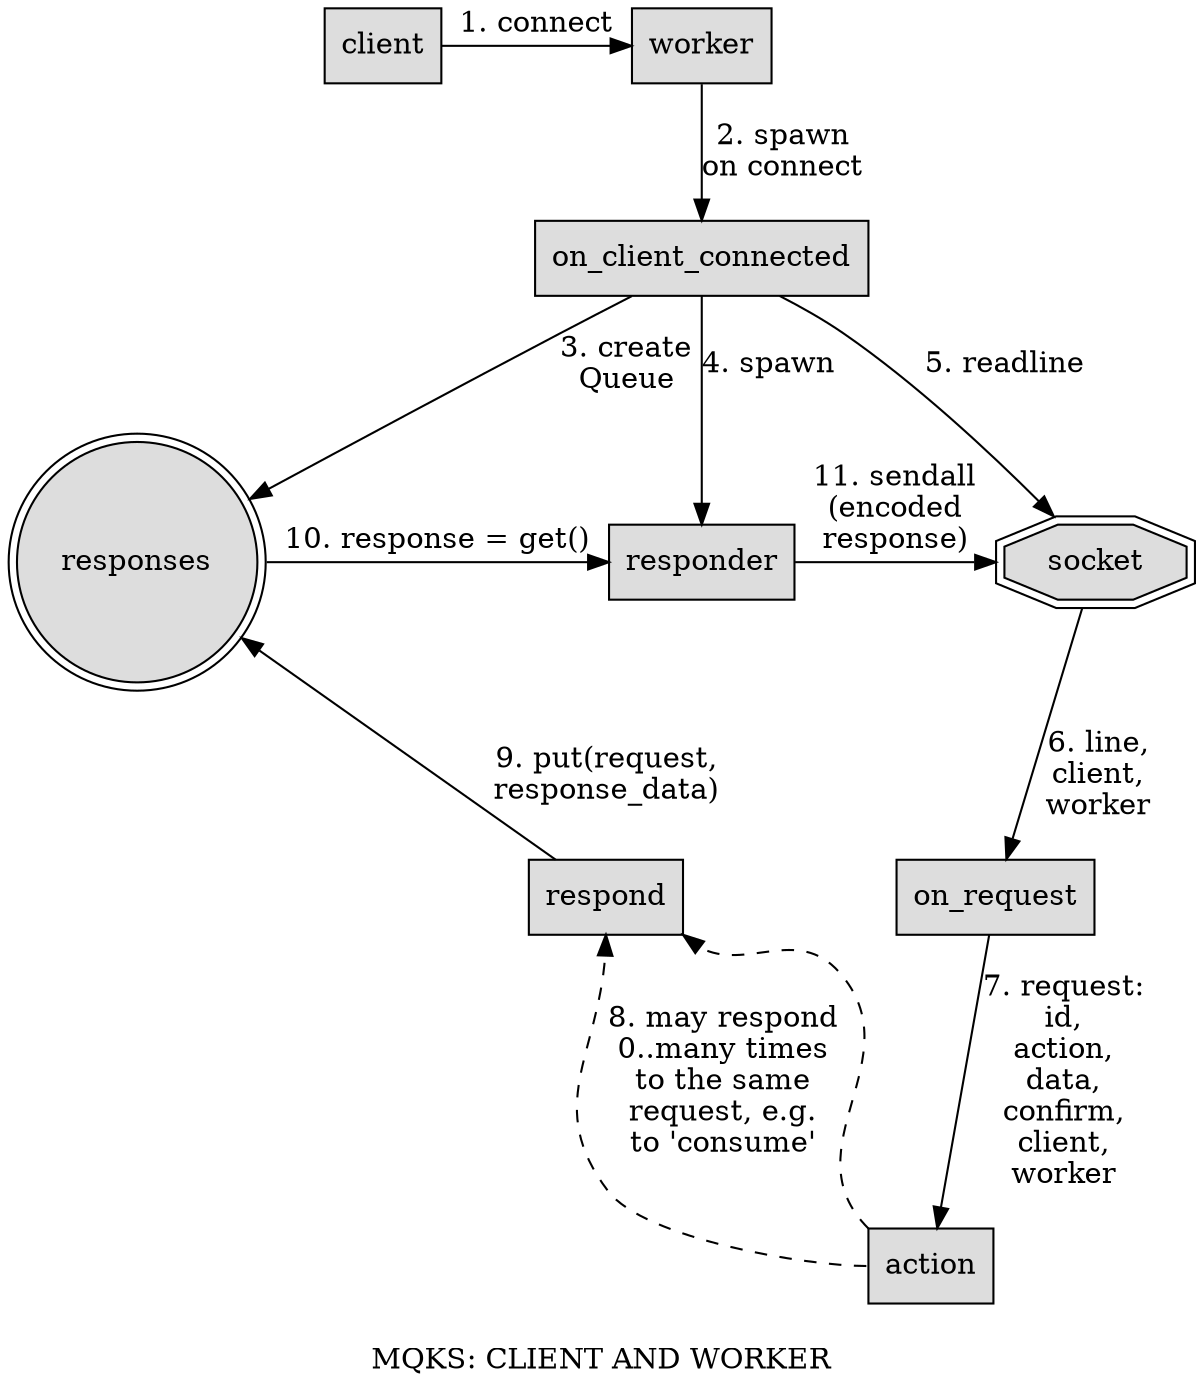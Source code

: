 digraph {
    dpi=200
    node [shape=box style=filled fillcolor="#DDDDDD"]

    client -> worker [label="1. connect"]
    {rank=same client worker}
    worker -> on_client_connected [label="2. spawn\non connect"]

    {rank=same responses responder socket}
    on_client_connected -> responses [label="3. create\nQueue"]
    responses [shape=doublecircle label="responses"]
    on_client_connected -> responder [label="4. spawn"]
    on_client_connected -> socket [label="5. readline"]
    socket [shape=doubleoctagon label="socket"]

    socket -> on_request [label="6. line,\nclient,\nworker"]
    on_request -> action [label="7. request:\nid,\naction,\ndata,\nconfirm,\nclient,\nworker"]

    action:w -> respond:s [style=dashed label="8. may respond\n0..many times\nto the same\nrequest, e.g.\nto 'consume'"]
    action:nw -> respond:se [style=dashed]
    {rank=same respond on_request}
    respond -> responses [label="9. put(request,\nresponse_data)"]
    responses -> responder [label="10. response = get()"]
    responder -> socket [label="11. sendall\n(encoded\nresponse)"]

    label="\nMQKS: CLIENT AND WORKER"
}
